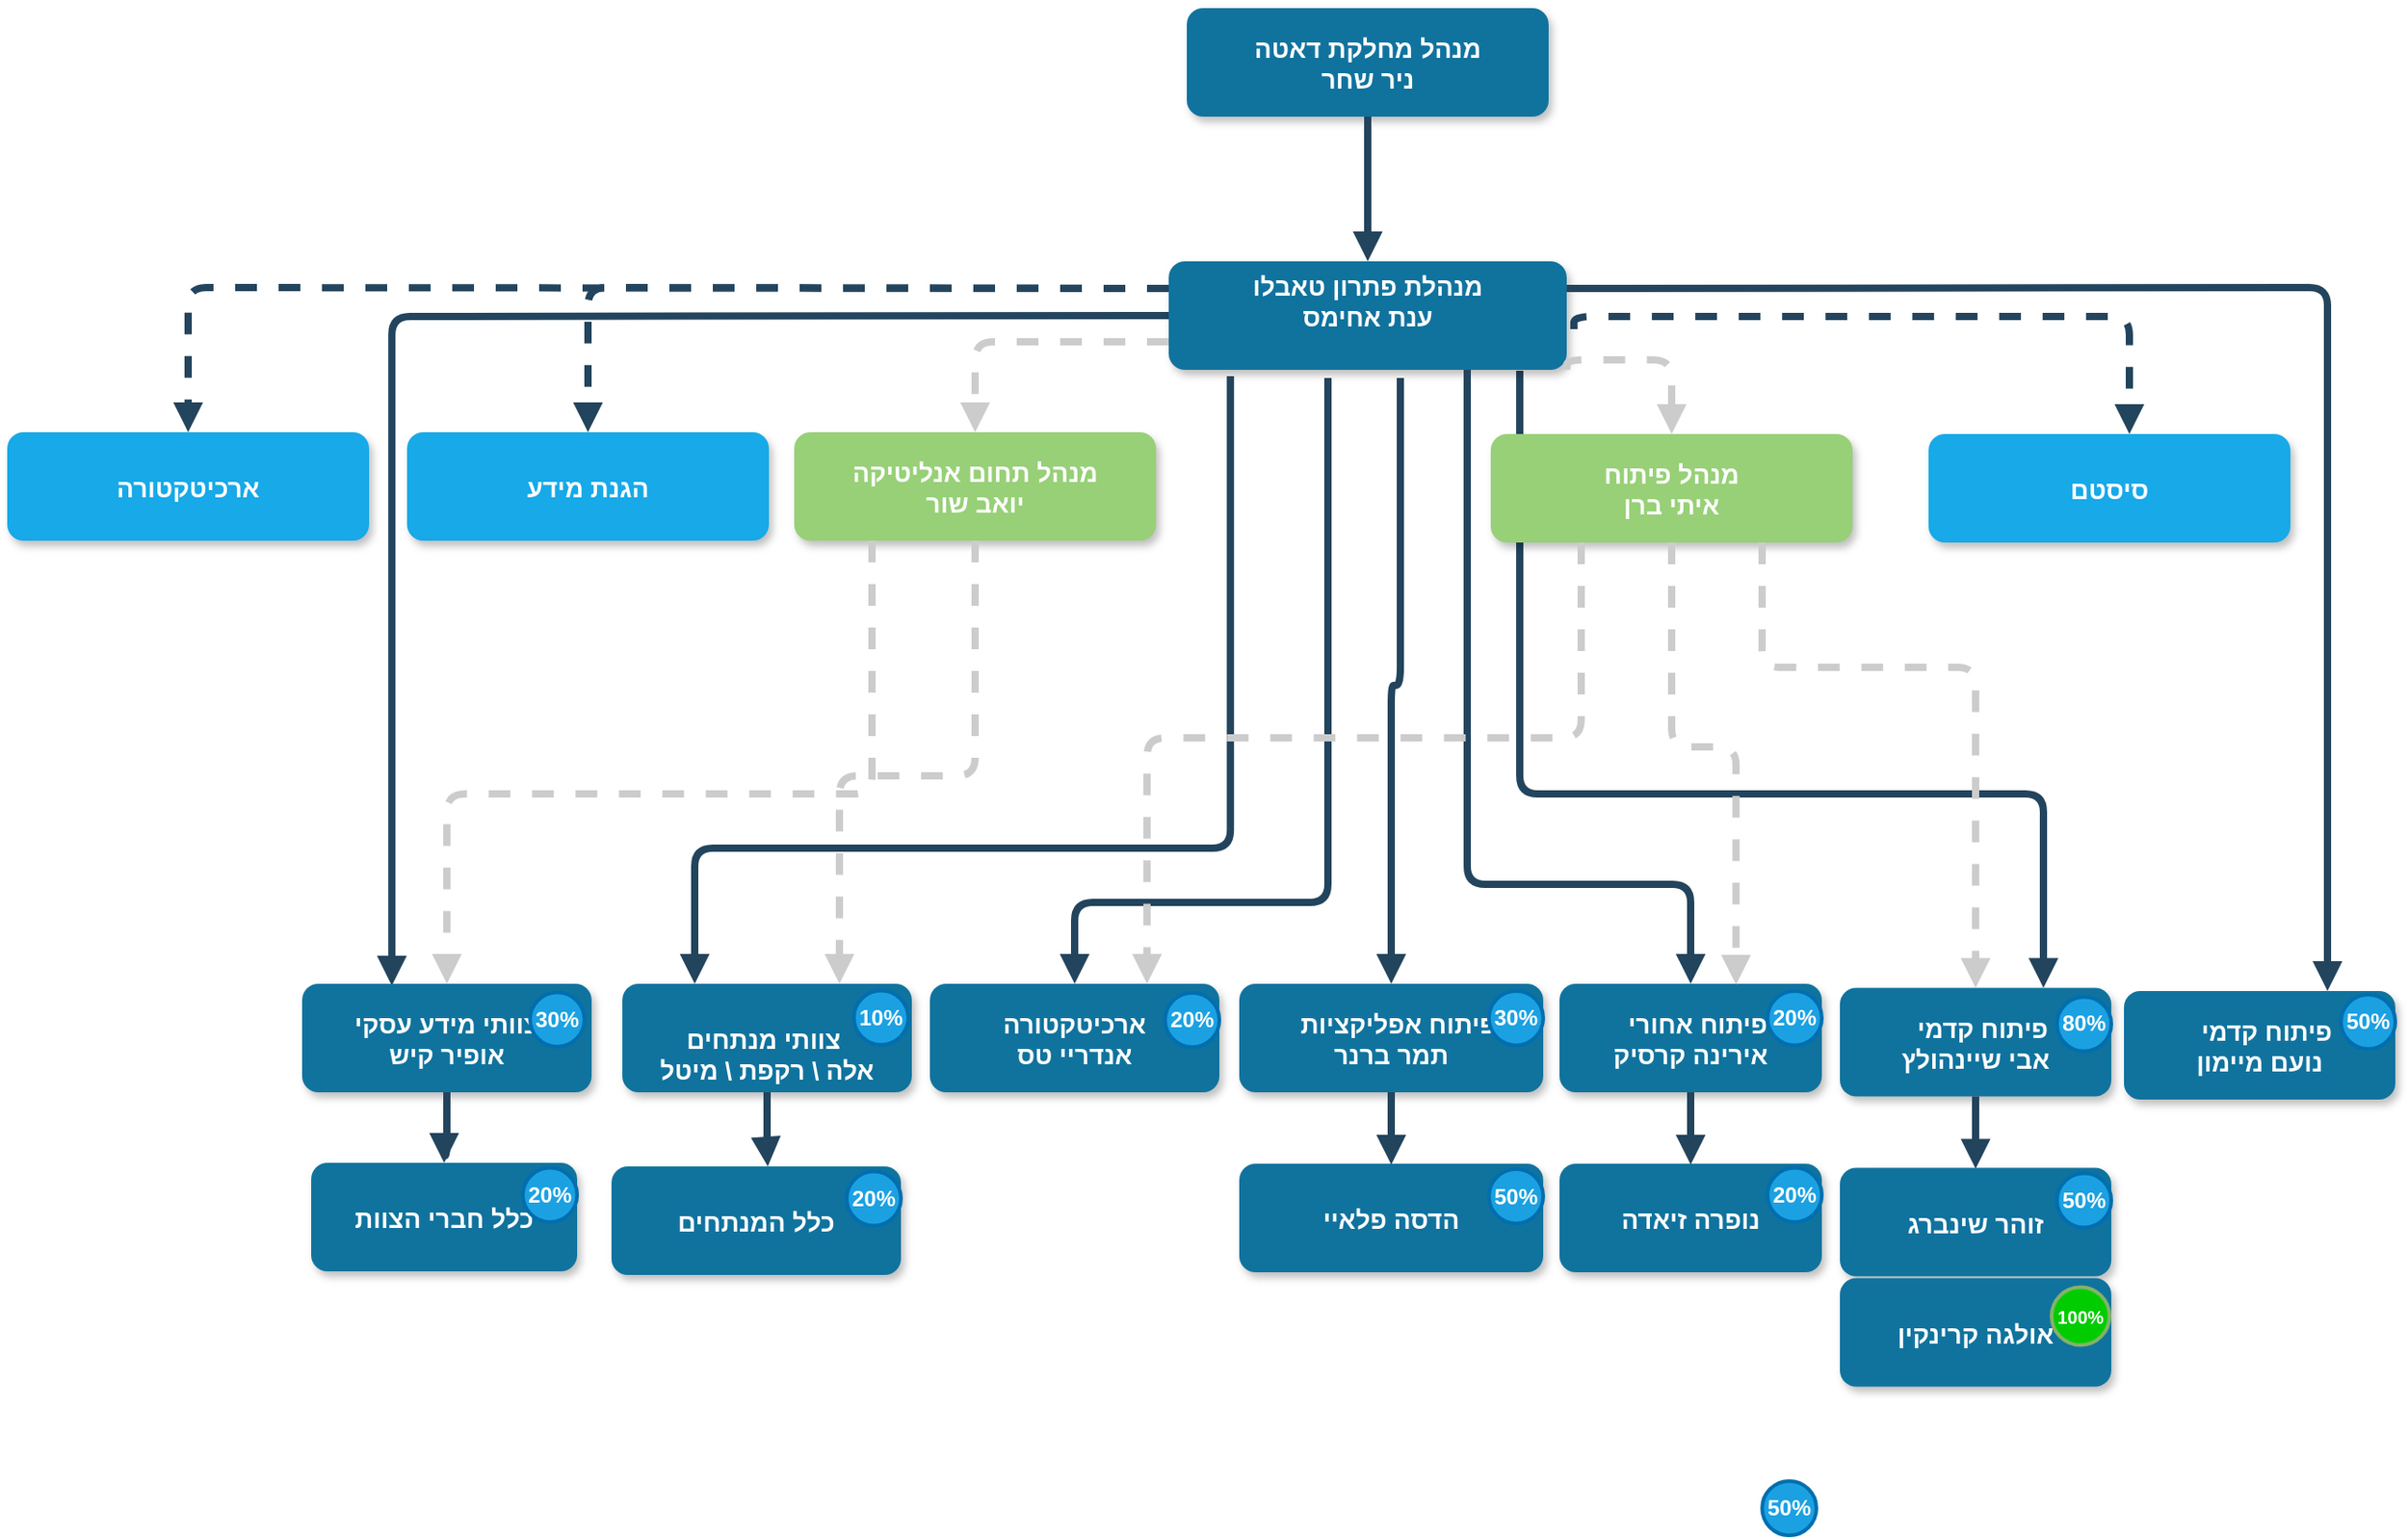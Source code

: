 <mxfile version="22.1.16" type="github">
  <diagram name="Page-1" id="97916047-d0de-89f5-080d-49f4d83e522f">
    <mxGraphModel dx="1194" dy="728" grid="1" gridSize="10" guides="1" tooltips="1" connect="1" arrows="1" fold="1" page="1" pageScale="1.5" pageWidth="1169" pageHeight="827" background="none" math="0" shadow="0">
      <root>
        <mxCell id="0" />
        <mxCell id="1" parent="0" />
        <mxCell id="14sCDKMBMeuCPlmQCyw3-85" value="" style="edgeStyle=elbowEdgeStyle;elbow=vertical;strokeWidth=4;endArrow=block;endFill=1;fontStyle=1;strokeColor=#23445D;entryX=0.75;entryY=0;entryDx=0;entryDy=0;exitX=0.882;exitY=1.008;exitDx=0;exitDy=0;exitPerimeter=0;" edge="1" parent="1" source="3" target="14sCDKMBMeuCPlmQCyw3-57">
          <mxGeometry x="342" y="285.5" width="100" height="100" as="geometry">
            <mxPoint x="837" y="416" as="sourcePoint" />
            <mxPoint x="1065" y="760" as="targetPoint" />
            <Array as="points">
              <mxPoint x="1040" y="640" />
              <mxPoint x="1190" y="660" />
              <mxPoint x="1180" y="660" />
              <mxPoint x="930" y="770" />
              <mxPoint x="982" y="685.5" />
            </Array>
          </mxGeometry>
        </mxCell>
        <mxCell id="14sCDKMBMeuCPlmQCyw3-86" value="" style="edgeStyle=elbowEdgeStyle;elbow=vertical;strokeWidth=4;endArrow=block;endFill=1;fontStyle=1;strokeColor=#23445D;exitX=0;exitY=0.5;exitDx=0;exitDy=0;entryX=0.31;entryY=0.017;entryDx=0;entryDy=0;entryPerimeter=0;" edge="1" parent="1" source="3" target="14sCDKMBMeuCPlmQCyw3-72">
          <mxGeometry x="-39" y="304" width="100" height="100" as="geometry">
            <mxPoint x="643.1" y="370" as="sourcePoint" />
            <mxPoint x="220" y="730.98" as="targetPoint" />
            <Array as="points">
              <mxPoint x="390" y="376" />
            </Array>
          </mxGeometry>
        </mxCell>
        <mxCell id="rTIktwFIz4IESTL18eKh-55" value="הגנת מידע" style="rounded=1;fillColor=#17A9E8;strokeColor=none;shadow=1;gradientColor=none;fontStyle=1;fontColor=#FFFFFF;fontSize=14;" parent="1" vertex="1">
          <mxGeometry x="241" y="440" width="200" height="60" as="geometry" />
        </mxCell>
        <mxCell id="14sCDKMBMeuCPlmQCyw3-66" value="כלל המנתחים" style="rounded=1;fillColor=#10739E;strokeColor=none;shadow=1;gradientColor=none;fontStyle=1;fontColor=#FFFFFF;fontSize=14;" vertex="1" parent="1">
          <mxGeometry x="354" y="846" width="160" height="60" as="geometry" />
        </mxCell>
        <mxCell id="2" value="מנהל מחלקת דאטה&#xa;ניר שחר" style="rounded=1;fillColor=#10739E;strokeColor=none;shadow=1;gradientColor=none;fontStyle=1;fontColor=#FFFFFF;fontSize=14;" parent="1" vertex="1">
          <mxGeometry x="672" y="205.5" width="200" height="60" as="geometry" />
        </mxCell>
        <mxCell id="3" value="מנהלת פתרון טאבלו&#xa;ענת אחימס&#xa;" style="rounded=1;fillColor=#10739E;strokeColor=none;shadow=1;gradientColor=none;fontStyle=1;fontColor=#FFFFFF;fontSize=14;" parent="1" vertex="1">
          <mxGeometry x="662" y="345.5" width="220" height="60" as="geometry" />
        </mxCell>
        <mxCell id="7" value="מנהל פיתוח&#xa;איתי ברן" style="rounded=1;fillColor=#97D077;strokeColor=none;shadow=1;gradientColor=none;fontStyle=1;fontColor=#FFFFFF;fontSize=14;" parent="1" vertex="1">
          <mxGeometry x="840" y="441" width="200" height="60" as="geometry" />
        </mxCell>
        <mxCell id="9" value="&#xa;צוותי מנתחים &#xa;אלה \ רקפת \ מיטל" style="rounded=1;fillColor=#10739E;strokeColor=none;shadow=1;gradientColor=none;fontStyle=1;fontColor=#FFFFFF;fontSize=14;" parent="1" vertex="1">
          <mxGeometry x="360" y="745" width="160" height="60" as="geometry" />
        </mxCell>
        <mxCell id="13" value="  פיתוח אחורי&#xa;אירינה קרסיק" style="rounded=1;fillColor=#10739E;strokeColor=none;shadow=1;gradientColor=none;fontStyle=1;fontColor=#FFFFFF;fontSize=14;" parent="1" vertex="1">
          <mxGeometry x="878" y="745" width="145" height="60" as="geometry" />
        </mxCell>
        <mxCell id="19" value="נופרה זיאדה" style="rounded=1;fillColor=#10739E;strokeColor=none;shadow=1;gradientColor=none;fontStyle=1;fontColor=#FFFFFF;fontSize=14;" parent="1" vertex="1">
          <mxGeometry x="878" y="844.5" width="145" height="60" as="geometry" />
        </mxCell>
        <mxCell id="23" value="ארכיטקטורה&#xa;אנדריי טס" style="rounded=1;fillColor=#10739E;strokeColor=none;shadow=1;gradientColor=none;fontStyle=1;fontColor=#FFFFFF;fontSize=14;" parent="1" vertex="1">
          <mxGeometry x="530" y="745" width="160" height="60" as="geometry" />
        </mxCell>
        <mxCell id="29" value="" style="edgeStyle=elbowEdgeStyle;elbow=vertical;strokeWidth=4;endArrow=block;endFill=1;fontStyle=1;strokeColor=#23445D;" parent="1" source="2" target="3" edge="1">
          <mxGeometry x="22" y="165.5" width="100" height="100" as="geometry">
            <mxPoint x="22" y="265.5" as="sourcePoint" />
            <mxPoint x="122" y="165.5" as="targetPoint" />
          </mxGeometry>
        </mxCell>
        <mxCell id="37" value="" style="edgeStyle=elbowEdgeStyle;elbow=vertical;strokeWidth=4;endArrow=block;endFill=1;fontStyle=1;strokeColor=#23445D;exitX=0.5;exitY=1;exitDx=0;exitDy=0;entryX=0.5;entryY=0;entryDx=0;entryDy=0;" parent="1" source="13" target="19" edge="1">
          <mxGeometry x="130" y="362" width="100" height="100" as="geometry">
            <mxPoint x="946" y="791.5" as="sourcePoint" />
            <mxPoint x="926" y="1001" as="targetPoint" />
            <Array as="points">
              <mxPoint x="918" y="845" />
              <mxPoint x="956" y="831.5" />
            </Array>
          </mxGeometry>
        </mxCell>
        <mxCell id="38" value="" style="edgeStyle=elbowEdgeStyle;elbow=vertical;strokeWidth=4;endArrow=block;endFill=1;fontStyle=1;strokeColor=#23445D;exitX=0.155;exitY=1.058;exitDx=0;exitDy=0;entryX=0.25;entryY=0;entryDx=0;entryDy=0;exitPerimeter=0;" parent="1" source="3" target="9" edge="1">
          <mxGeometry x="-39" y="304" width="100" height="100" as="geometry">
            <mxPoint x="662" y="440" as="sourcePoint" />
            <mxPoint x="484.04" y="776.02" as="targetPoint" />
            <Array as="points">
              <mxPoint x="540" y="670" />
            </Array>
          </mxGeometry>
        </mxCell>
        <mxCell id="rTIktwFIz4IESTL18eKh-56" value="ארכיטקטורה" style="rounded=1;fillColor=#17A9E8;strokeColor=none;shadow=1;gradientColor=none;fontStyle=1;fontColor=#FFFFFF;fontSize=14;" parent="1" vertex="1">
          <mxGeometry x="20" y="440" width="200" height="60" as="geometry" />
        </mxCell>
        <mxCell id="rTIktwFIz4IESTL18eKh-57" value="" style="edgeStyle=elbowEdgeStyle;elbow=vertical;strokeWidth=4;endArrow=block;endFill=1;fontStyle=1;dashed=1;strokeColor=#23445D;entryX=0.5;entryY=0;entryDx=0;entryDy=0;exitX=0;exitY=0.25;exitDx=0;exitDy=0;" parent="1" source="3" target="rTIktwFIz4IESTL18eKh-56" edge="1">
          <mxGeometry x="-710" y="219.5" width="100" height="100" as="geometry">
            <mxPoint x="770" y="410" as="sourcePoint" />
            <mxPoint x="640" y="510" as="targetPoint" />
            <Array as="points">
              <mxPoint x="460" y="360" />
            </Array>
          </mxGeometry>
        </mxCell>
        <mxCell id="rTIktwFIz4IESTL18eKh-58" value="" style="edgeStyle=elbowEdgeStyle;elbow=vertical;strokeWidth=4;endArrow=block;endFill=1;fontStyle=1;dashed=1;strokeColor=#23445D;entryX=0.5;entryY=0;entryDx=0;entryDy=0;exitX=0;exitY=0.25;exitDx=0;exitDy=0;" parent="1" source="3" target="rTIktwFIz4IESTL18eKh-55" edge="1">
          <mxGeometry x="-700" y="229.5" width="100" height="100" as="geometry">
            <mxPoint x="660" y="370" as="sourcePoint" />
            <mxPoint x="290" y="440" as="targetPoint" />
            <Array as="points">
              <mxPoint x="570" y="360" />
              <mxPoint x="590" y="380" />
            </Array>
          </mxGeometry>
        </mxCell>
        <mxCell id="rTIktwFIz4IESTL18eKh-60" value="סיסטם" style="rounded=1;fillColor=#17A9E8;strokeColor=none;shadow=1;gradientColor=none;fontStyle=1;fontColor=#FFFFFF;fontSize=14;" parent="1" vertex="1">
          <mxGeometry x="1082" y="441" width="200" height="60" as="geometry" />
        </mxCell>
        <mxCell id="rTIktwFIz4IESTL18eKh-61" value="" style="edgeStyle=elbowEdgeStyle;elbow=vertical;strokeWidth=4;endArrow=block;endFill=1;fontStyle=1;dashed=1;strokeColor=#23445D;exitX=1.018;exitY=0.625;exitDx=0;exitDy=0;entryX=0.555;entryY=0;entryDx=0;entryDy=0;entryPerimeter=0;exitPerimeter=0;" parent="1" source="3" edge="1" target="rTIktwFIz4IESTL18eKh-60">
          <mxGeometry x="32" y="171.5" width="100" height="100" as="geometry">
            <mxPoint x="882" y="371.5" as="sourcePoint" />
            <mxPoint x="1182" y="450" as="targetPoint" />
            <Array as="points">
              <mxPoint x="1150" y="376" />
            </Array>
          </mxGeometry>
        </mxCell>
        <mxCell id="rTIktwFIz4IESTL18eKh-68" value="20%" style="ellipse;whiteSpace=wrap;html=1;aspect=fixed;fontStyle=1;fillColor=#1ba1e2;fontColor=#ffffff;strokeColor=#006EAF;strokeWidth=2;" parent="1" vertex="1">
          <mxGeometry x="993" y="846.75" width="30" height="30" as="geometry" />
        </mxCell>
        <mxCell id="rTIktwFIz4IESTL18eKh-70" value="50%" style="ellipse;whiteSpace=wrap;html=1;aspect=fixed;fontStyle=1;fillColor=#1ba1e2;fontColor=#ffffff;strokeColor=#006EAF;strokeWidth=2;direction=south;" parent="1" vertex="1">
          <mxGeometry x="990" y="1020" width="30" height="30" as="geometry" />
        </mxCell>
        <mxCell id="HRantwCqe_uufsJNFs8z-56" value="20%" style="ellipse;whiteSpace=wrap;html=1;aspect=fixed;fontStyle=1;fillColor=#1ba1e2;fontColor=#ffffff;strokeColor=#006EAF;strokeWidth=2;" parent="1" vertex="1">
          <mxGeometry x="993" y="749" width="30" height="30" as="geometry" />
        </mxCell>
        <mxCell id="HRantwCqe_uufsJNFs8z-58" value="20%" style="ellipse;whiteSpace=wrap;html=1;aspect=fixed;fontStyle=1;fillColor=#1ba1e2;fontColor=#ffffff;strokeColor=#006EAF;strokeWidth=2;" parent="1" vertex="1">
          <mxGeometry x="660" y="750" width="30" height="30" as="geometry" />
        </mxCell>
        <mxCell id="HRantwCqe_uufsJNFs8z-59" value="" style="edgeStyle=elbowEdgeStyle;elbow=vertical;strokeWidth=4;endArrow=block;endFill=1;fontStyle=1;strokeColor=#23445D;entryX=0.5;entryY=0;entryDx=0;entryDy=0;exitX=0.4;exitY=1.075;exitDx=0;exitDy=0;exitPerimeter=0;" parent="1" source="3" target="23" edge="1">
          <mxGeometry x="-231" y="335.5" width="100" height="100" as="geometry">
            <mxPoint x="700" y="620" as="sourcePoint" />
            <mxPoint x="540" y="730" as="targetPoint" />
            <Array as="points">
              <mxPoint x="650" y="700" />
              <mxPoint x="509" y="690" />
            </Array>
          </mxGeometry>
        </mxCell>
        <mxCell id="HRantwCqe_uufsJNFs8z-66" value="" style="edgeStyle=elbowEdgeStyle;elbow=vertical;strokeWidth=4;endArrow=block;endFill=1;fontStyle=1;dashed=1;strokeColor=#CCCCCC;exitX=0.5;exitY=1;exitDx=0;exitDy=0;entryX=0.673;entryY=0.008;entryDx=0;entryDy=0;entryPerimeter=0;" parent="1" source="7" target="13" edge="1">
          <mxGeometry x="32" y="395.5" width="100" height="100" as="geometry">
            <mxPoint x="882" y="595.5" as="sourcePoint" />
            <mxPoint x="1100" y="550" as="targetPoint" />
            <Array as="points">
              <mxPoint x="950" y="614" />
            </Array>
          </mxGeometry>
        </mxCell>
        <mxCell id="HRantwCqe_uufsJNFs8z-67" value="" style="edgeStyle=elbowEdgeStyle;elbow=vertical;strokeWidth=4;endArrow=block;endFill=1;fontStyle=1;dashed=1;strokeColor=#CCCCCC;exitX=1;exitY=0.5;exitDx=0;exitDy=0;startArrow=none;entryX=1;entryY=0.5;entryDx=0;entryDy=0;" parent="1" edge="1">
          <mxGeometry x="-78" y="440.5" width="100" height="100" as="geometry">
            <mxPoint x="800" y="590" as="sourcePoint" />
            <mxPoint x="800" y="590" as="targetPoint" />
            <Array as="points" />
          </mxGeometry>
        </mxCell>
        <mxCell id="HRantwCqe_uufsJNFs8z-72" value="" style="edgeStyle=elbowEdgeStyle;elbow=vertical;strokeWidth=4;endArrow=block;endFill=1;fontStyle=1;strokeColor=#23445D;entryX=0.5;entryY=0;entryDx=0;entryDy=0;exitX=0.75;exitY=1;exitDx=0;exitDy=0;" parent="1" source="3" target="13" edge="1">
          <mxGeometry x="342" y="285.5" width="100" height="100" as="geometry">
            <mxPoint x="750" y="620" as="sourcePoint" />
            <mxPoint x="1050" y="670" as="targetPoint" />
            <Array as="points">
              <mxPoint x="910" y="690" />
              <mxPoint x="1180" y="650" />
              <mxPoint x="1170" y="650" />
              <mxPoint x="920" y="760" />
              <mxPoint x="972" y="675.5" />
            </Array>
          </mxGeometry>
        </mxCell>
        <mxCell id="14sCDKMBMeuCPlmQCyw3-50" value="20%" style="ellipse;whiteSpace=wrap;html=1;aspect=fixed;fontStyle=1;fillColor=#1ba1e2;fontColor=#ffffff;strokeColor=#006EAF;strokeWidth=2;" vertex="1" parent="1">
          <mxGeometry x="484" y="848.75" width="30" height="30" as="geometry" />
        </mxCell>
        <mxCell id="14sCDKMBMeuCPlmQCyw3-53" value="מנהל תחום אנליטיקה&#xa;יואב שור" style="rounded=1;fillColor=#97D077;strokeColor=none;shadow=1;gradientColor=none;fontStyle=1;fontColor=#FFFFFF;fontSize=14;" vertex="1" parent="1">
          <mxGeometry x="455" y="440" width="200" height="60" as="geometry" />
        </mxCell>
        <mxCell id="14sCDKMBMeuCPlmQCyw3-54" value="" style="edgeStyle=elbowEdgeStyle;elbow=vertical;strokeWidth=4;endArrow=block;endFill=1;fontStyle=1;dashed=1;strokeColor=#CCCCCC;entryX=0.5;entryY=0;entryDx=0;entryDy=0;" edge="1" parent="1" source="3" target="14sCDKMBMeuCPlmQCyw3-53">
          <mxGeometry x="22" y="165.5" width="100" height="100" as="geometry">
            <mxPoint x="490" y="391" as="sourcePoint" />
            <mxPoint x="548" y="450" as="targetPoint" />
            <Array as="points">
              <mxPoint x="508" y="390" />
            </Array>
          </mxGeometry>
        </mxCell>
        <mxCell id="14sCDKMBMeuCPlmQCyw3-55" value="" style="edgeStyle=elbowEdgeStyle;elbow=vertical;strokeWidth=4;endArrow=block;endFill=1;fontStyle=1;dashed=1;strokeColor=#CCCCCC;exitX=1;exitY=1;exitDx=0;exitDy=0;entryX=0.5;entryY=0;entryDx=0;entryDy=0;" edge="1" parent="1" source="3" target="7">
          <mxGeometry x="22" y="165.5" width="100" height="100" as="geometry">
            <mxPoint x="900" y="375.5" as="sourcePoint" />
            <mxPoint x="948" y="450" as="targetPoint" />
            <Array as="points">
              <mxPoint x="920" y="400" />
            </Array>
          </mxGeometry>
        </mxCell>
        <mxCell id="14sCDKMBMeuCPlmQCyw3-56" value="" style="edgeStyle=elbowEdgeStyle;elbow=vertical;strokeWidth=4;endArrow=block;endFill=1;fontStyle=1;dashed=1;strokeColor=#CCCCCC;exitX=0.25;exitY=1;exitDx=0;exitDy=0;entryX=0.75;entryY=0;entryDx=0;entryDy=0;" edge="1" parent="1" source="7" target="23">
          <mxGeometry x="32" y="395.5" width="100" height="100" as="geometry">
            <mxPoint x="640" y="495" as="sourcePoint" />
            <mxPoint x="800" y="745" as="targetPoint" />
            <Array as="points">
              <mxPoint x="660" y="609" />
            </Array>
          </mxGeometry>
        </mxCell>
        <mxCell id="14sCDKMBMeuCPlmQCyw3-57" value="  פיתוח קדמי&#xa;אבי שיינהולץ" style="rounded=1;fillColor=#10739E;strokeColor=none;shadow=1;gradientColor=none;fontStyle=1;fontColor=#FFFFFF;fontSize=14;" vertex="1" parent="1">
          <mxGeometry x="1033" y="747.25" width="150" height="60" as="geometry" />
        </mxCell>
        <mxCell id="14sCDKMBMeuCPlmQCyw3-58" value="זוהר שינברג" style="rounded=1;fillColor=#10739E;strokeColor=none;shadow=1;gradientColor=none;fontStyle=1;fontColor=#FFFFFF;fontSize=14;" vertex="1" parent="1">
          <mxGeometry x="1033" y="846.75" width="150" height="60" as="geometry" />
        </mxCell>
        <mxCell id="14sCDKMBMeuCPlmQCyw3-59" value="" style="edgeStyle=elbowEdgeStyle;elbow=vertical;strokeWidth=4;endArrow=block;endFill=1;fontStyle=1;strokeColor=#23445D;exitX=0.5;exitY=1;exitDx=0;exitDy=0;entryX=0.5;entryY=0;entryDx=0;entryDy=0;" edge="1" parent="1" source="14sCDKMBMeuCPlmQCyw3-57" target="14sCDKMBMeuCPlmQCyw3-58">
          <mxGeometry x="130" y="362" width="100" height="100" as="geometry">
            <mxPoint x="1106" y="793.75" as="sourcePoint" />
            <mxPoint x="1086" y="1003.25" as="targetPoint" />
            <Array as="points">
              <mxPoint x="1078" y="847.25" />
              <mxPoint x="1116" y="833.75" />
            </Array>
          </mxGeometry>
        </mxCell>
        <mxCell id="14sCDKMBMeuCPlmQCyw3-60" value="50%" style="ellipse;whiteSpace=wrap;html=1;aspect=fixed;fontStyle=1;fillColor=#1ba1e2;fontColor=#ffffff;strokeColor=#006EAF;strokeWidth=2;" vertex="1" parent="1">
          <mxGeometry x="1153" y="849.75" width="30" height="30" as="geometry" />
        </mxCell>
        <mxCell id="14sCDKMBMeuCPlmQCyw3-61" value="80%" style="ellipse;whiteSpace=wrap;html=1;aspect=fixed;fontStyle=1;fillColor=#1ba1e2;fontColor=#ffffff;strokeColor=#006EAF;strokeWidth=2;" vertex="1" parent="1">
          <mxGeometry x="1153" y="752.25" width="30" height="30" as="geometry" />
        </mxCell>
        <mxCell id="14sCDKMBMeuCPlmQCyw3-62" value="אולגה קרינקין" style="rounded=1;fillColor=#10739E;strokeColor=none;shadow=1;gradientColor=none;fontStyle=1;fontColor=#FFFFFF;fontSize=14;" vertex="1" parent="1">
          <mxGeometry x="1033" y="907.75" width="150" height="60" as="geometry" />
        </mxCell>
        <mxCell id="14sCDKMBMeuCPlmQCyw3-63" value="&lt;font color=&quot;#ffffff&quot; style=&quot;font-size: 10px;&quot;&gt;100%&lt;/font&gt;" style="ellipse;whiteSpace=wrap;html=1;aspect=fixed;fontStyle=1;fillColor=#00CC00;strokeColor=#82b366;strokeWidth=2;" vertex="1" parent="1">
          <mxGeometry x="1150" y="912.75" width="32" height="32" as="geometry" />
        </mxCell>
        <mxCell id="14sCDKMBMeuCPlmQCyw3-64" value="" style="edgeStyle=elbowEdgeStyle;elbow=vertical;strokeWidth=4;endArrow=block;endFill=1;fontStyle=1;dashed=1;strokeColor=#CCCCCC;exitX=0.75;exitY=1;exitDx=0;exitDy=0;entryX=0.5;entryY=0;entryDx=0;entryDy=0;" edge="1" parent="1" source="7" target="14sCDKMBMeuCPlmQCyw3-57">
          <mxGeometry x="32" y="395.5" width="100" height="100" as="geometry">
            <mxPoint x="950" y="520" as="sourcePoint" />
            <mxPoint x="1100" y="760" as="targetPoint" />
            <Array as="points">
              <mxPoint x="1120" y="570" />
            </Array>
          </mxGeometry>
        </mxCell>
        <mxCell id="14sCDKMBMeuCPlmQCyw3-65" value="" style="edgeStyle=elbowEdgeStyle;elbow=vertical;strokeWidth=4;endArrow=block;endFill=1;fontStyle=1;dashed=1;strokeColor=#CCCCCC;entryX=0.75;entryY=0;entryDx=0;entryDy=0;exitX=0.5;exitY=1;exitDx=0;exitDy=0;" edge="1" parent="1" source="14sCDKMBMeuCPlmQCyw3-53" target="9">
          <mxGeometry x="22" y="165.5" width="100" height="100" as="geometry">
            <mxPoint x="514" y="560" as="sourcePoint" />
            <mxPoint x="400" y="620" as="targetPoint" />
            <Array as="points">
              <mxPoint x="580" y="630" />
            </Array>
          </mxGeometry>
        </mxCell>
        <mxCell id="14sCDKMBMeuCPlmQCyw3-70" value="" style="edgeStyle=elbowEdgeStyle;elbow=vertical;strokeWidth=4;endArrow=block;endFill=1;fontStyle=1;strokeColor=#23445D;entryX=0.54;entryY=0;entryDx=0;entryDy=0;exitX=0.5;exitY=1;exitDx=0;exitDy=0;entryPerimeter=0;" edge="1" parent="1" source="9" target="14sCDKMBMeuCPlmQCyw3-66">
          <mxGeometry x="-231" y="335.5" width="100" height="100" as="geometry">
            <mxPoint x="582" y="699.25" as="sourcePoint" />
            <mxPoint x="582" y="1034.25" as="targetPoint" />
            <Array as="points">
              <mxPoint x="470" y="840" />
              <mxPoint x="341" y="979.25" />
            </Array>
          </mxGeometry>
        </mxCell>
        <mxCell id="14sCDKMBMeuCPlmQCyw3-71" value="כלל חברי הצוות" style="rounded=1;fillColor=#10739E;strokeColor=none;shadow=1;gradientColor=none;fontStyle=1;fontColor=#FFFFFF;fontSize=14;" vertex="1" parent="1">
          <mxGeometry x="188" y="844" width="147" height="60" as="geometry" />
        </mxCell>
        <mxCell id="14sCDKMBMeuCPlmQCyw3-72" value="צוותי מידע עסקי&#xa;אופיר קיש" style="rounded=1;fillColor=#10739E;strokeColor=none;shadow=1;gradientColor=none;fontStyle=1;fontColor=#FFFFFF;fontSize=14;" vertex="1" parent="1">
          <mxGeometry x="183" y="745" width="160" height="60" as="geometry" />
        </mxCell>
        <mxCell id="14sCDKMBMeuCPlmQCyw3-73" value="20%" style="ellipse;whiteSpace=wrap;html=1;aspect=fixed;fontStyle=1;fillColor=#1ba1e2;fontColor=#ffffff;strokeColor=#006EAF;strokeWidth=2;" vertex="1" parent="1">
          <mxGeometry x="305" y="846.75" width="30" height="30" as="geometry" />
        </mxCell>
        <mxCell id="14sCDKMBMeuCPlmQCyw3-74" value="" style="edgeStyle=elbowEdgeStyle;elbow=vertical;strokeWidth=4;endArrow=block;endFill=1;fontStyle=1;strokeColor=#23445D;entryX=0.5;entryY=0;entryDx=0;entryDy=0;exitX=0.5;exitY=1;exitDx=0;exitDy=0;" edge="1" parent="1" source="14sCDKMBMeuCPlmQCyw3-72" target="14sCDKMBMeuCPlmQCyw3-71">
          <mxGeometry x="-231" y="335.5" width="100" height="100" as="geometry">
            <mxPoint x="405" y="699.25" as="sourcePoint" />
            <mxPoint x="405" y="1034.25" as="targetPoint" />
            <Array as="points">
              <mxPoint x="293" y="840" />
              <mxPoint x="164" y="979.25" />
            </Array>
          </mxGeometry>
        </mxCell>
        <mxCell id="14sCDKMBMeuCPlmQCyw3-75" value="30%" style="ellipse;whiteSpace=wrap;html=1;aspect=fixed;fontStyle=1;fillColor=#1ba1e2;fontColor=#ffffff;strokeColor=#006EAF;strokeWidth=2;" vertex="1" parent="1">
          <mxGeometry x="309" y="749.75" width="30" height="30" as="geometry" />
        </mxCell>
        <mxCell id="14sCDKMBMeuCPlmQCyw3-76" value="10%" style="ellipse;whiteSpace=wrap;html=1;aspect=fixed;fontStyle=1;fillColor=#1ba1e2;fontColor=#ffffff;strokeColor=#006EAF;strokeWidth=2;" vertex="1" parent="1">
          <mxGeometry x="488" y="748.75" width="30" height="30" as="geometry" />
        </mxCell>
        <mxCell id="14sCDKMBMeuCPlmQCyw3-77" value="" style="edgeStyle=elbowEdgeStyle;elbow=vertical;strokeWidth=4;endArrow=block;endFill=1;fontStyle=1;dashed=1;strokeColor=#CCCCCC;entryX=0.5;entryY=0;entryDx=0;entryDy=0;exitX=0.215;exitY=1;exitDx=0;exitDy=0;exitPerimeter=0;" edge="1" parent="1" source="14sCDKMBMeuCPlmQCyw3-53" target="14sCDKMBMeuCPlmQCyw3-72">
          <mxGeometry x="22" y="165.5" width="100" height="100" as="geometry">
            <mxPoint x="565" y="510" as="sourcePoint" />
            <mxPoint x="570" y="755" as="targetPoint" />
            <Array as="points">
              <mxPoint x="590" y="640" />
            </Array>
          </mxGeometry>
        </mxCell>
        <mxCell id="14sCDKMBMeuCPlmQCyw3-78" value="  פיתוח אפליקציות&#xa;תמר ברנר" style="rounded=1;fillColor=#10739E;strokeColor=none;shadow=1;gradientColor=none;fontStyle=1;fontColor=#FFFFFF;fontSize=14;" vertex="1" parent="1">
          <mxGeometry x="701" y="745" width="168" height="60" as="geometry" />
        </mxCell>
        <mxCell id="14sCDKMBMeuCPlmQCyw3-79" value="הדסה פלאיי" style="rounded=1;fillColor=#10739E;strokeColor=none;shadow=1;gradientColor=none;fontStyle=1;fontColor=#FFFFFF;fontSize=14;" vertex="1" parent="1">
          <mxGeometry x="701" y="844.5" width="168" height="60" as="geometry" />
        </mxCell>
        <mxCell id="14sCDKMBMeuCPlmQCyw3-80" value="" style="edgeStyle=elbowEdgeStyle;elbow=vertical;strokeWidth=4;endArrow=block;endFill=1;fontStyle=1;strokeColor=#23445D;exitX=0.5;exitY=1;exitDx=0;exitDy=0;entryX=0.5;entryY=0;entryDx=0;entryDy=0;" edge="1" parent="1" source="14sCDKMBMeuCPlmQCyw3-78" target="14sCDKMBMeuCPlmQCyw3-79">
          <mxGeometry x="130" y="362" width="100" height="100" as="geometry">
            <mxPoint x="792" y="791.5" as="sourcePoint" />
            <mxPoint x="772" y="1001" as="targetPoint" />
            <Array as="points">
              <mxPoint x="764" y="845" />
              <mxPoint x="802" y="831.5" />
            </Array>
          </mxGeometry>
        </mxCell>
        <mxCell id="14sCDKMBMeuCPlmQCyw3-81" value="50%" style="ellipse;whiteSpace=wrap;html=1;aspect=fixed;fontStyle=1;fillColor=#1ba1e2;fontColor=#ffffff;strokeColor=#006EAF;strokeWidth=2;" vertex="1" parent="1">
          <mxGeometry x="839" y="847.5" width="30" height="30" as="geometry" />
        </mxCell>
        <mxCell id="14sCDKMBMeuCPlmQCyw3-82" value="30%" style="ellipse;whiteSpace=wrap;html=1;aspect=fixed;fontStyle=1;fillColor=#1ba1e2;fontColor=#ffffff;strokeColor=#006EAF;strokeWidth=2;" vertex="1" parent="1">
          <mxGeometry x="839" y="749" width="30" height="30" as="geometry" />
        </mxCell>
        <mxCell id="14sCDKMBMeuCPlmQCyw3-87" value="" style="edgeStyle=elbowEdgeStyle;elbow=vertical;strokeWidth=4;endArrow=block;endFill=1;fontStyle=1;strokeColor=#23445D;entryX=0.5;entryY=0;entryDx=0;entryDy=0;exitX=0.582;exitY=1.075;exitDx=0;exitDy=0;exitPerimeter=0;" edge="1" parent="1" source="3" target="14sCDKMBMeuCPlmQCyw3-78">
          <mxGeometry x="342" y="285.5" width="100" height="100" as="geometry">
            <mxPoint x="837" y="416" as="sourcePoint" />
            <mxPoint x="1093" y="760" as="targetPoint" />
            <Array as="points">
              <mxPoint x="820" y="580" />
              <mxPoint x="1190" y="660" />
              <mxPoint x="1180" y="660" />
              <mxPoint x="930" y="770" />
              <mxPoint x="982" y="685.5" />
            </Array>
          </mxGeometry>
        </mxCell>
        <mxCell id="14sCDKMBMeuCPlmQCyw3-89" value="  פיתוח קדמי&#xa;נועם מיימון" style="rounded=1;fillColor=#10739E;strokeColor=none;shadow=1;gradientColor=none;fontStyle=1;fontColor=#FFFFFF;fontSize=14;" vertex="1" parent="1">
          <mxGeometry x="1190" y="749" width="150" height="60" as="geometry" />
        </mxCell>
        <mxCell id="14sCDKMBMeuCPlmQCyw3-90" value="" style="edgeStyle=elbowEdgeStyle;elbow=vertical;strokeWidth=4;endArrow=block;endFill=1;fontStyle=1;strokeColor=#23445D;entryX=0.75;entryY=0;entryDx=0;entryDy=0;exitX=1;exitY=0.25;exitDx=0;exitDy=0;" edge="1" parent="1" source="3" target="14sCDKMBMeuCPlmQCyw3-89">
          <mxGeometry x="342" y="285.5" width="100" height="100" as="geometry">
            <mxPoint x="1245" y="360" as="sourcePoint" />
            <mxPoint x="1280" y="747.25" as="targetPoint" />
            <Array as="points">
              <mxPoint x="1090" y="360" />
              <mxPoint x="1324" y="660.25" />
              <mxPoint x="1314" y="660.25" />
              <mxPoint x="1064" y="770.25" />
              <mxPoint x="1116" y="685.75" />
            </Array>
          </mxGeometry>
        </mxCell>
        <mxCell id="14sCDKMBMeuCPlmQCyw3-91" value="50%" style="ellipse;whiteSpace=wrap;html=1;aspect=fixed;fontStyle=1;fillColor=#1ba1e2;fontColor=#ffffff;strokeColor=#006EAF;strokeWidth=2;" vertex="1" parent="1">
          <mxGeometry x="1310" y="751" width="30" height="30" as="geometry" />
        </mxCell>
      </root>
    </mxGraphModel>
  </diagram>
</mxfile>
